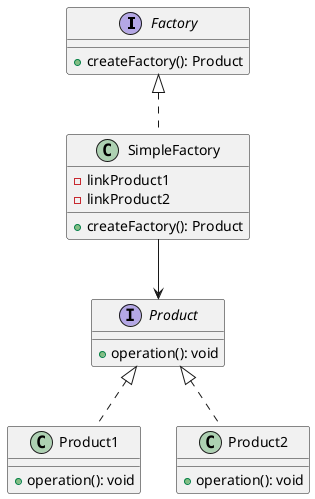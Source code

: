 @startuml

interface Factory{
    + createFactory(): Product
}

interface Product{
    + operation(): void
}

class SimpleFactory{
    - linkProduct1
    - linkProduct2

    + createFactory(): Product
}

class Product1{
    + operation(): void
}

class Product2{
    + operation(): void
}

'------------------split---------------
SimpleFactory .up.|> Factory
Product1 .up.|> Product
Product2 .up.|> Product

SimpleFactory --> Product
@enduml